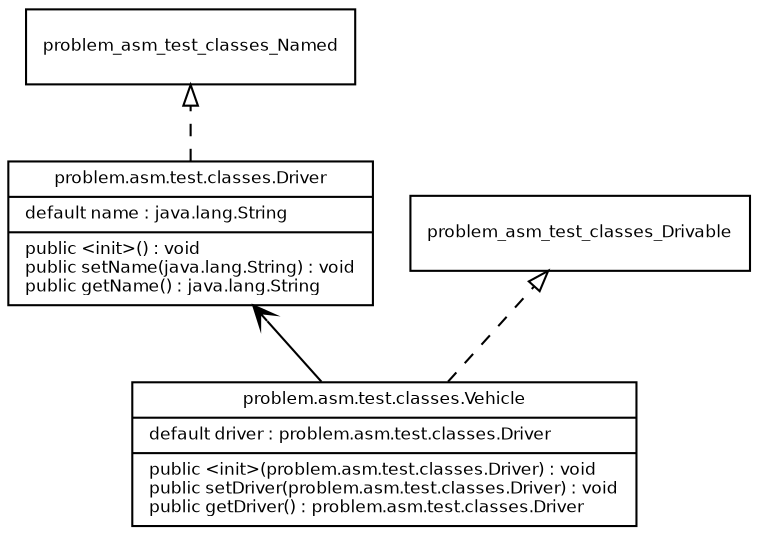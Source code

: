 digraph G {
rankdir=BT;

node [
fontname = "Bitstream Vera Sans"
fontsize = 8
shape = "record"
]
edge [
fontname = "Bitstream Vera Sans"
fontsize = 8
]

problem_asm_test_classes_Driver [
	label = "{problem.asm.test.classes.Driver|default name : java.lang.String\l|public \<init\>() : void\lpublic setName(java.lang.String) : void\lpublic getName() : java.lang.String\l}"
]
edge [
	arrowhead = "empty"
	style = "dashed"
]
problem_asm_test_classes_Driver -> problem_asm_test_classes_Named
problem_asm_test_classes_Vehicle [
	label = "{problem.asm.test.classes.Vehicle|default driver : problem.asm.test.classes.Driver\l|public \<init\>(problem.asm.test.classes.Driver) : void\lpublic setDriver(problem.asm.test.classes.Driver) : void\lpublic getDriver() : problem.asm.test.classes.Driver\l}"
]
edge [
	arrowhead = "empty"
	style = "dashed"
]
problem_asm_test_classes_Vehicle -> problem_asm_test_classes_Drivable
edge [
	arrowhead = "vee"
	style = "solid"
]
problem_asm_test_classes_Vehicle -> problem_asm_test_classes_Driver
}
